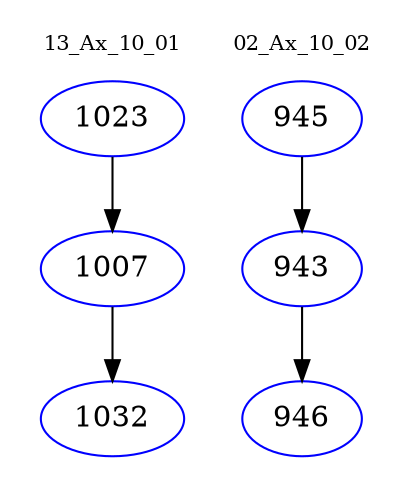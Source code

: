 digraph{
subgraph cluster_0 {
color = white
label = "13_Ax_10_01";
fontsize=10;
T0_1023 [label="1023", color="blue"]
T0_1023 -> T0_1007 [color="black"]
T0_1007 [label="1007", color="blue"]
T0_1007 -> T0_1032 [color="black"]
T0_1032 [label="1032", color="blue"]
}
subgraph cluster_1 {
color = white
label = "02_Ax_10_02";
fontsize=10;
T1_945 [label="945", color="blue"]
T1_945 -> T1_943 [color="black"]
T1_943 [label="943", color="blue"]
T1_943 -> T1_946 [color="black"]
T1_946 [label="946", color="blue"]
}
}
